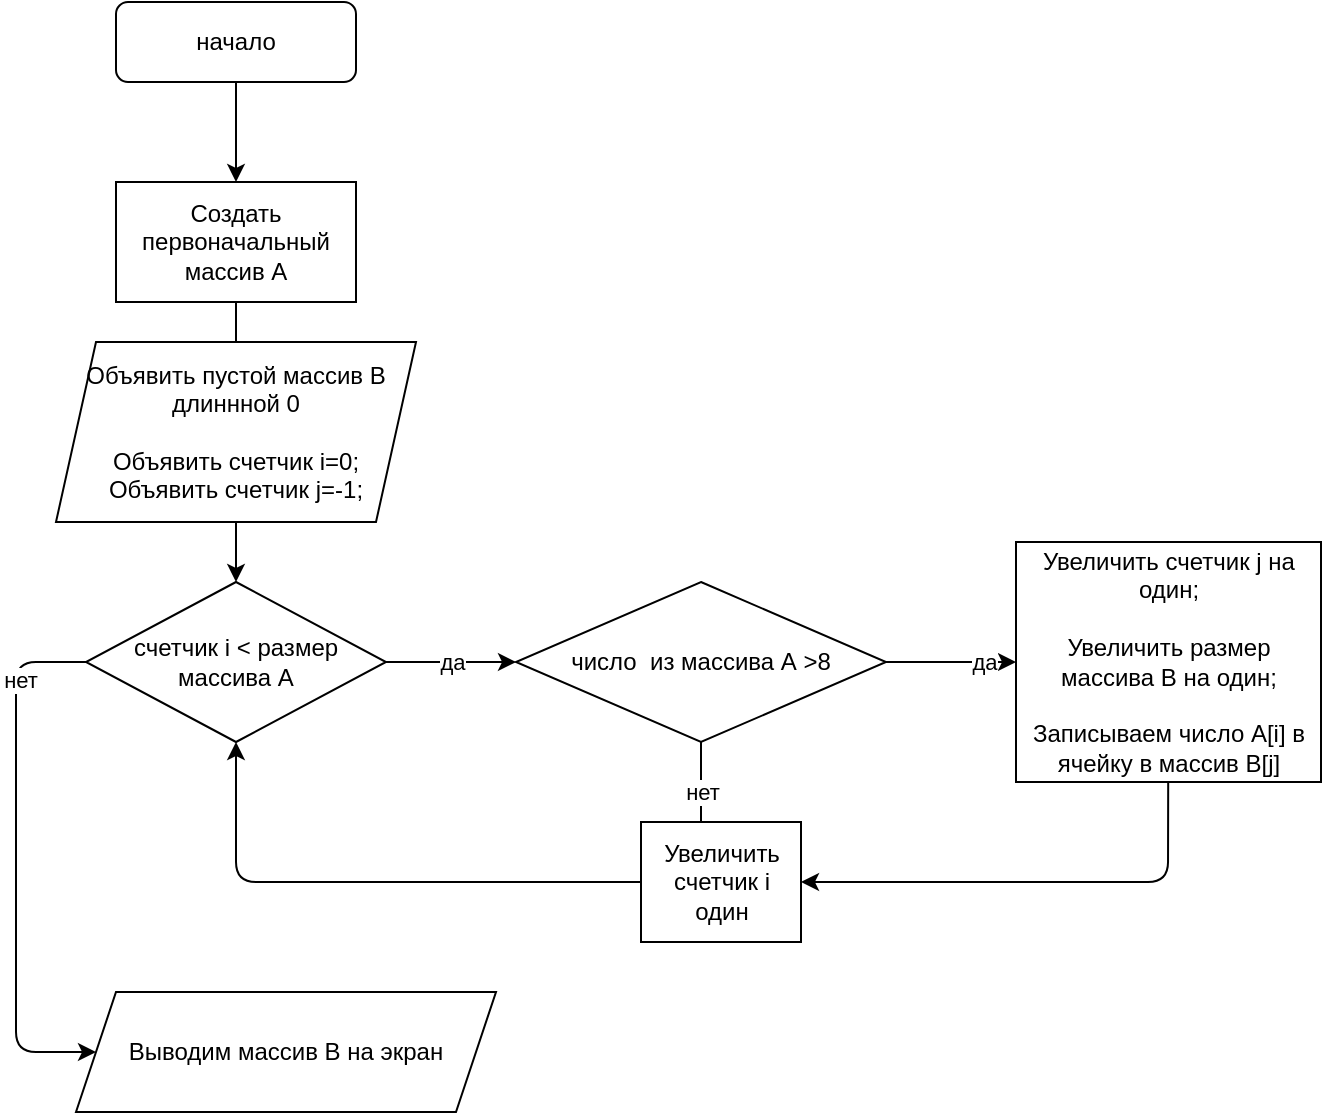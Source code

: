 <mxfile>
    <diagram id="Qz1UC58JT_ZQaD0i4uoz" name="Page-1">
        <mxGraphModel dx="787" dy="520" grid="1" gridSize="10" guides="1" tooltips="1" connect="1" arrows="1" fold="1" page="1" pageScale="1" pageWidth="827" pageHeight="1169" math="0" shadow="0">
            <root>
                <mxCell id="0"/>
                <mxCell id="1" parent="0"/>
                <mxCell id="15" style="edgeStyle=none;html=1;entryX=0.5;entryY=0;entryDx=0;entryDy=0;" edge="1" parent="1" source="5">
                    <mxGeometry relative="1" as="geometry">
                        <mxPoint x="220" y="180" as="targetPoint"/>
                    </mxGeometry>
                </mxCell>
                <mxCell id="5" value="начало" style="rounded=1;whiteSpace=wrap;html=1;" vertex="1" parent="1">
                    <mxGeometry x="160" y="90" width="120" height="40" as="geometry"/>
                </mxCell>
                <mxCell id="18" style="edgeStyle=none;html=1;" edge="1" parent="1" source="17">
                    <mxGeometry relative="1" as="geometry">
                        <mxPoint x="220" y="270" as="targetPoint"/>
                    </mxGeometry>
                </mxCell>
                <mxCell id="17" value="Создать первоначальный массив А&lt;br&gt;" style="rounded=0;whiteSpace=wrap;html=1;" vertex="1" parent="1">
                    <mxGeometry x="160" y="180" width="120" height="60" as="geometry"/>
                </mxCell>
                <mxCell id="45" style="edgeStyle=none;html=1;entryX=0.5;entryY=0;entryDx=0;entryDy=0;" edge="1" parent="1" source="20" target="36">
                    <mxGeometry relative="1" as="geometry"/>
                </mxCell>
                <mxCell id="20" value="Объявить пустой массив В длиннной 0&lt;br&gt;&lt;br&gt;Oбъявить счетчик i=0;&lt;br&gt;Объявить счетчик j=-1;" style="shape=parallelogram;perimeter=parallelogramPerimeter;whiteSpace=wrap;html=1;fixedSize=1;" vertex="1" parent="1">
                    <mxGeometry x="130" y="260" width="180" height="90" as="geometry"/>
                </mxCell>
                <mxCell id="26" value="да" style="edgeStyle=none;html=1;entryX=0;entryY=0.5;entryDx=0;entryDy=0;" edge="1" parent="1" source="24" target="31">
                    <mxGeometry x="0.524" relative="1" as="geometry">
                        <mxPoint x="580" y="420" as="targetPoint"/>
                        <Array as="points">
                            <mxPoint x="542.5" y="420"/>
                        </Array>
                        <mxPoint as="offset"/>
                    </mxGeometry>
                </mxCell>
                <mxCell id="34" value="нет" style="edgeStyle=none;html=1;entryX=0.375;entryY=0.167;entryDx=0;entryDy=0;entryPerimeter=0;" edge="1" parent="1" source="24" target="30">
                    <mxGeometry relative="1" as="geometry"/>
                </mxCell>
                <mxCell id="24" value="число&amp;nbsp; из массива А &amp;gt;8" style="rhombus;whiteSpace=wrap;html=1;" vertex="1" parent="1">
                    <mxGeometry x="360" y="380" width="185" height="80" as="geometry"/>
                </mxCell>
                <mxCell id="46" style="edgeStyle=none;html=1;entryX=0.5;entryY=1;entryDx=0;entryDy=0;exitX=0;exitY=0.5;exitDx=0;exitDy=0;" edge="1" parent="1" source="30" target="36">
                    <mxGeometry relative="1" as="geometry">
                        <mxPoint x="360" y="530" as="sourcePoint"/>
                        <Array as="points">
                            <mxPoint x="220" y="530"/>
                        </Array>
                    </mxGeometry>
                </mxCell>
                <mxCell id="30" value="Увеличить счетчик i один" style="whiteSpace=wrap;html=1;" vertex="1" parent="1">
                    <mxGeometry x="422.5" y="500" width="80" height="60" as="geometry"/>
                </mxCell>
                <mxCell id="42" style="edgeStyle=none;html=1;entryX=1;entryY=0.5;entryDx=0;entryDy=0;" edge="1" parent="1" target="30">
                    <mxGeometry relative="1" as="geometry">
                        <mxPoint x="686.135" y="460" as="sourcePoint"/>
                        <Array as="points">
                            <mxPoint x="686" y="530"/>
                        </Array>
                    </mxGeometry>
                </mxCell>
                <mxCell id="31" value="Увеличить счетчик j на один;&lt;br&gt;&lt;br&gt;Увеличить размер массива В на один;&lt;br&gt;&lt;br&gt;Записываем число A[i] в ячейку в массив В[j]&lt;br&gt;" style="whiteSpace=wrap;html=1;" vertex="1" parent="1">
                    <mxGeometry x="610" y="360" width="152.5" height="120" as="geometry"/>
                </mxCell>
                <mxCell id="37" value="да" style="edgeStyle=none;html=1;exitX=1;exitY=0.5;exitDx=0;exitDy=0;entryX=0;entryY=0.5;entryDx=0;entryDy=0;" edge="1" parent="1" source="36" target="24">
                    <mxGeometry relative="1" as="geometry">
                        <Array as="points"/>
                    </mxGeometry>
                </mxCell>
                <mxCell id="48" style="edgeStyle=none;html=1;exitX=0;exitY=0.5;exitDx=0;exitDy=0;entryX=0;entryY=0.5;entryDx=0;entryDy=0;" edge="1" parent="1" source="36" target="53">
                    <mxGeometry relative="1" as="geometry">
                        <mxPoint x="160" y="620" as="targetPoint"/>
                        <mxPoint x="140" y="430" as="sourcePoint"/>
                        <Array as="points">
                            <mxPoint x="110" y="420"/>
                            <mxPoint x="110" y="560"/>
                            <mxPoint x="110" y="615"/>
                        </Array>
                    </mxGeometry>
                </mxCell>
                <mxCell id="55" value="нет" style="edgeLabel;html=1;align=center;verticalAlign=middle;resizable=0;points=[];" vertex="1" connectable="0" parent="48">
                    <mxGeometry x="-0.679" y="2" relative="1" as="geometry">
                        <mxPoint as="offset"/>
                    </mxGeometry>
                </mxCell>
                <mxCell id="36" value="счетчик i &amp;lt; размер массива А" style="rhombus;whiteSpace=wrap;html=1;" vertex="1" parent="1">
                    <mxGeometry x="145" y="380" width="150" height="80" as="geometry"/>
                </mxCell>
                <mxCell id="53" value="Выводим массив В на экран" style="shape=parallelogram;perimeter=parallelogramPerimeter;whiteSpace=wrap;html=1;fixedSize=1;" vertex="1" parent="1">
                    <mxGeometry x="140" y="585" width="210" height="60" as="geometry"/>
                </mxCell>
            </root>
        </mxGraphModel>
    </diagram>
</mxfile>